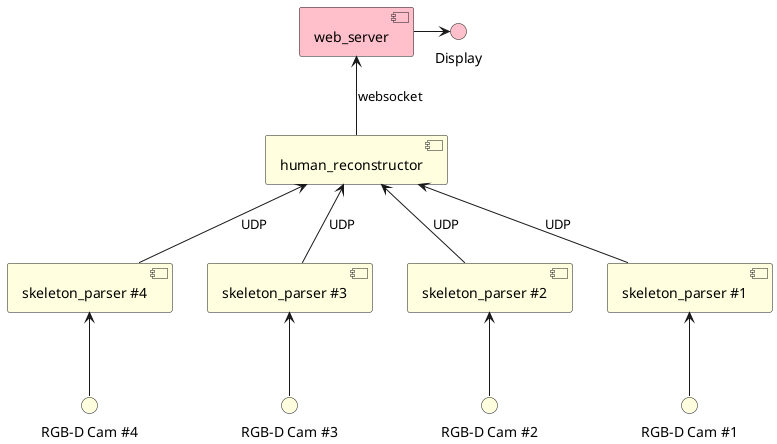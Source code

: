 @startuml overview

component "skeleton_parser #1" as sp1 #LightYellow
component "skeleton_parser #2" as sp2 #LightYellow
component "skeleton_parser #3" as sp3 #LightYellow
component "skeleton_parser #4" as sp4 #LightYellow
component human_reconstructor #LightYellow
component web_server #pink

() "RGB-D Cam #1" as cam1 #LightYellow
() "RGB-D Cam #2" as cam2 #LightYellow
() "RGB-D Cam #3" as cam3 #LightYellow
() "RGB-D Cam #4" as cam4 #LightYellow
() "Display" as display #pink

cam1 -up-> sp1
sp1 -up-> human_reconstructor : UDP
cam2 -up-> sp2
sp2 -up-> human_reconstructor : UDP
cam3 -up-> sp3
sp3 -up-> human_reconstructor : UDP
cam4 -up-> sp4
sp4 -up-> human_reconstructor : UDP

human_reconstructor -up-> web_server : websocket
web_server -right-> display

@enduml

